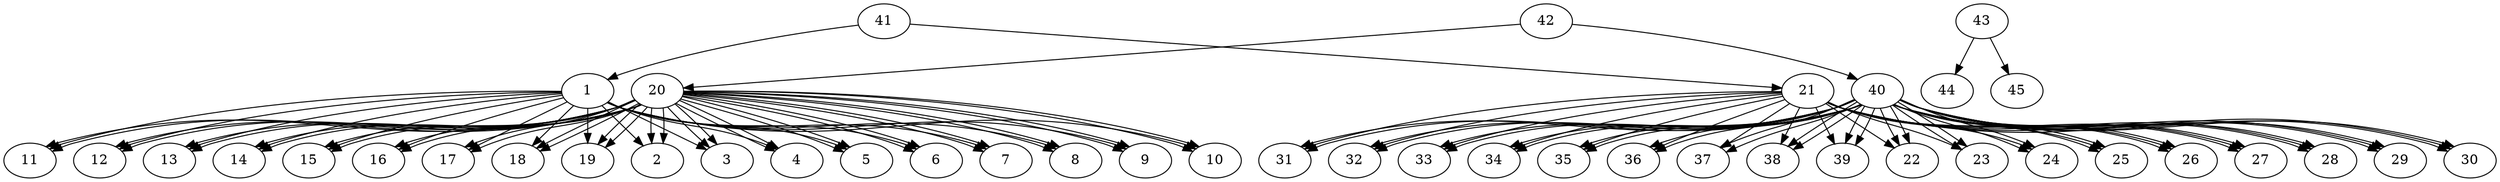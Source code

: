 digraph G{
1 -> 2;
1 -> 3;
1 -> 4;
1 -> 5;
1 -> 6;
1 -> 7;
1 -> 8;
1 -> 9;
1 -> 10;
1 -> 11;
1 -> 12;
1 -> 13;
1 -> 14;
1 -> 15;
1 -> 16;
1 -> 17;
1 -> 18;
1 -> 19;
20 -> 2;
20 -> 2;
20 -> 3;
20 -> 3;
20 -> 4;
20 -> 4;
20 -> 5;
20 -> 5;
20 -> 6;
20 -> 6;
20 -> 7;
20 -> 7;
20 -> 8;
20 -> 8;
20 -> 9;
20 -> 9;
20 -> 10;
20 -> 10;
20 -> 11;
20 -> 11;
20 -> 12;
20 -> 12;
20 -> 13;
20 -> 13;
20 -> 14;
20 -> 14;
20 -> 15;
20 -> 15;
20 -> 16;
20 -> 16;
20 -> 17;
20 -> 17;
20 -> 18;
20 -> 18;
20 -> 19;
20 -> 19;
21 -> 22;
21 -> 23;
21 -> 24;
21 -> 25;
21 -> 26;
21 -> 27;
21 -> 28;
21 -> 29;
21 -> 30;
21 -> 31;
21 -> 32;
21 -> 33;
21 -> 34;
21 -> 35;
21 -> 36;
21 -> 37;
21 -> 38;
21 -> 39;
40 -> 22;
40 -> 22;
40 -> 23;
40 -> 23;
40 -> 24;
40 -> 24;
40 -> 25;
40 -> 25;
40 -> 26;
40 -> 26;
40 -> 27;
40 -> 27;
40 -> 28;
40 -> 28;
40 -> 29;
40 -> 29;
40 -> 30;
40 -> 30;
40 -> 31;
40 -> 31;
40 -> 32;
40 -> 32;
40 -> 33;
40 -> 33;
40 -> 34;
40 -> 34;
40 -> 35;
40 -> 35;
40 -> 36;
40 -> 36;
40 -> 37;
40 -> 37;
40 -> 38;
40 -> 38;
40 -> 39;
40 -> 39;
41 -> 1;
41 -> 21;
42 -> 20;
42 -> 40;
43 -> 44;
43 -> 45;
}